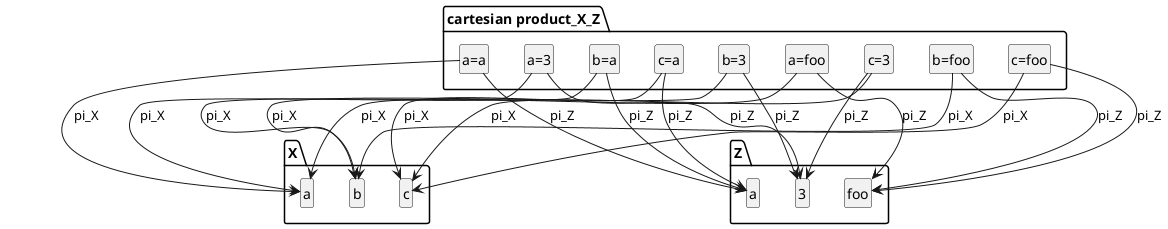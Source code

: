 @startuml
skinparam shadowing false
hide members
hide circle
class "X.a"
class "X.b"
class "X.c"
class "Z.a"
class "Z.3"
class "Z.foo"

"cartesian product_X_Z.a=a" --> "X.a" : "pi_X"
"cartesian product_X_Z.a=3" --> "X.a" : "pi_X"
"cartesian product_X_Z.a=foo" --> "X.a" : "pi_X"
"cartesian product_X_Z.b=a" --> "X.b" : "pi_X"
"cartesian product_X_Z.b=3" --> "X.b" : "pi_X"
"cartesian product_X_Z.b=foo" --> "X.b" : "pi_X"
"cartesian product_X_Z.c=a" --> "X.c" : "pi_X"
"cartesian product_X_Z.c=3" --> "X.c" : "pi_X"
"cartesian product_X_Z.c=foo" --> "X.c" : "pi_X"
"cartesian product_X_Z.a=a" --> "Z.a" : "pi_Z"
"cartesian product_X_Z.a=3" --> "Z.3" : "pi_Z"
"cartesian product_X_Z.a=foo" --> "Z.foo" : "pi_Z"
"cartesian product_X_Z.b=a" --> "Z.a" : "pi_Z"
"cartesian product_X_Z.b=3" --> "Z.3" : "pi_Z"
"cartesian product_X_Z.b=foo" --> "Z.foo" : "pi_Z"
"cartesian product_X_Z.c=a" --> "Z.a" : "pi_Z"
"cartesian product_X_Z.c=3" --> "Z.3" : "pi_Z"
"cartesian product_X_Z.c=foo" --> "Z.foo" : "pi_Z"
@enduml
